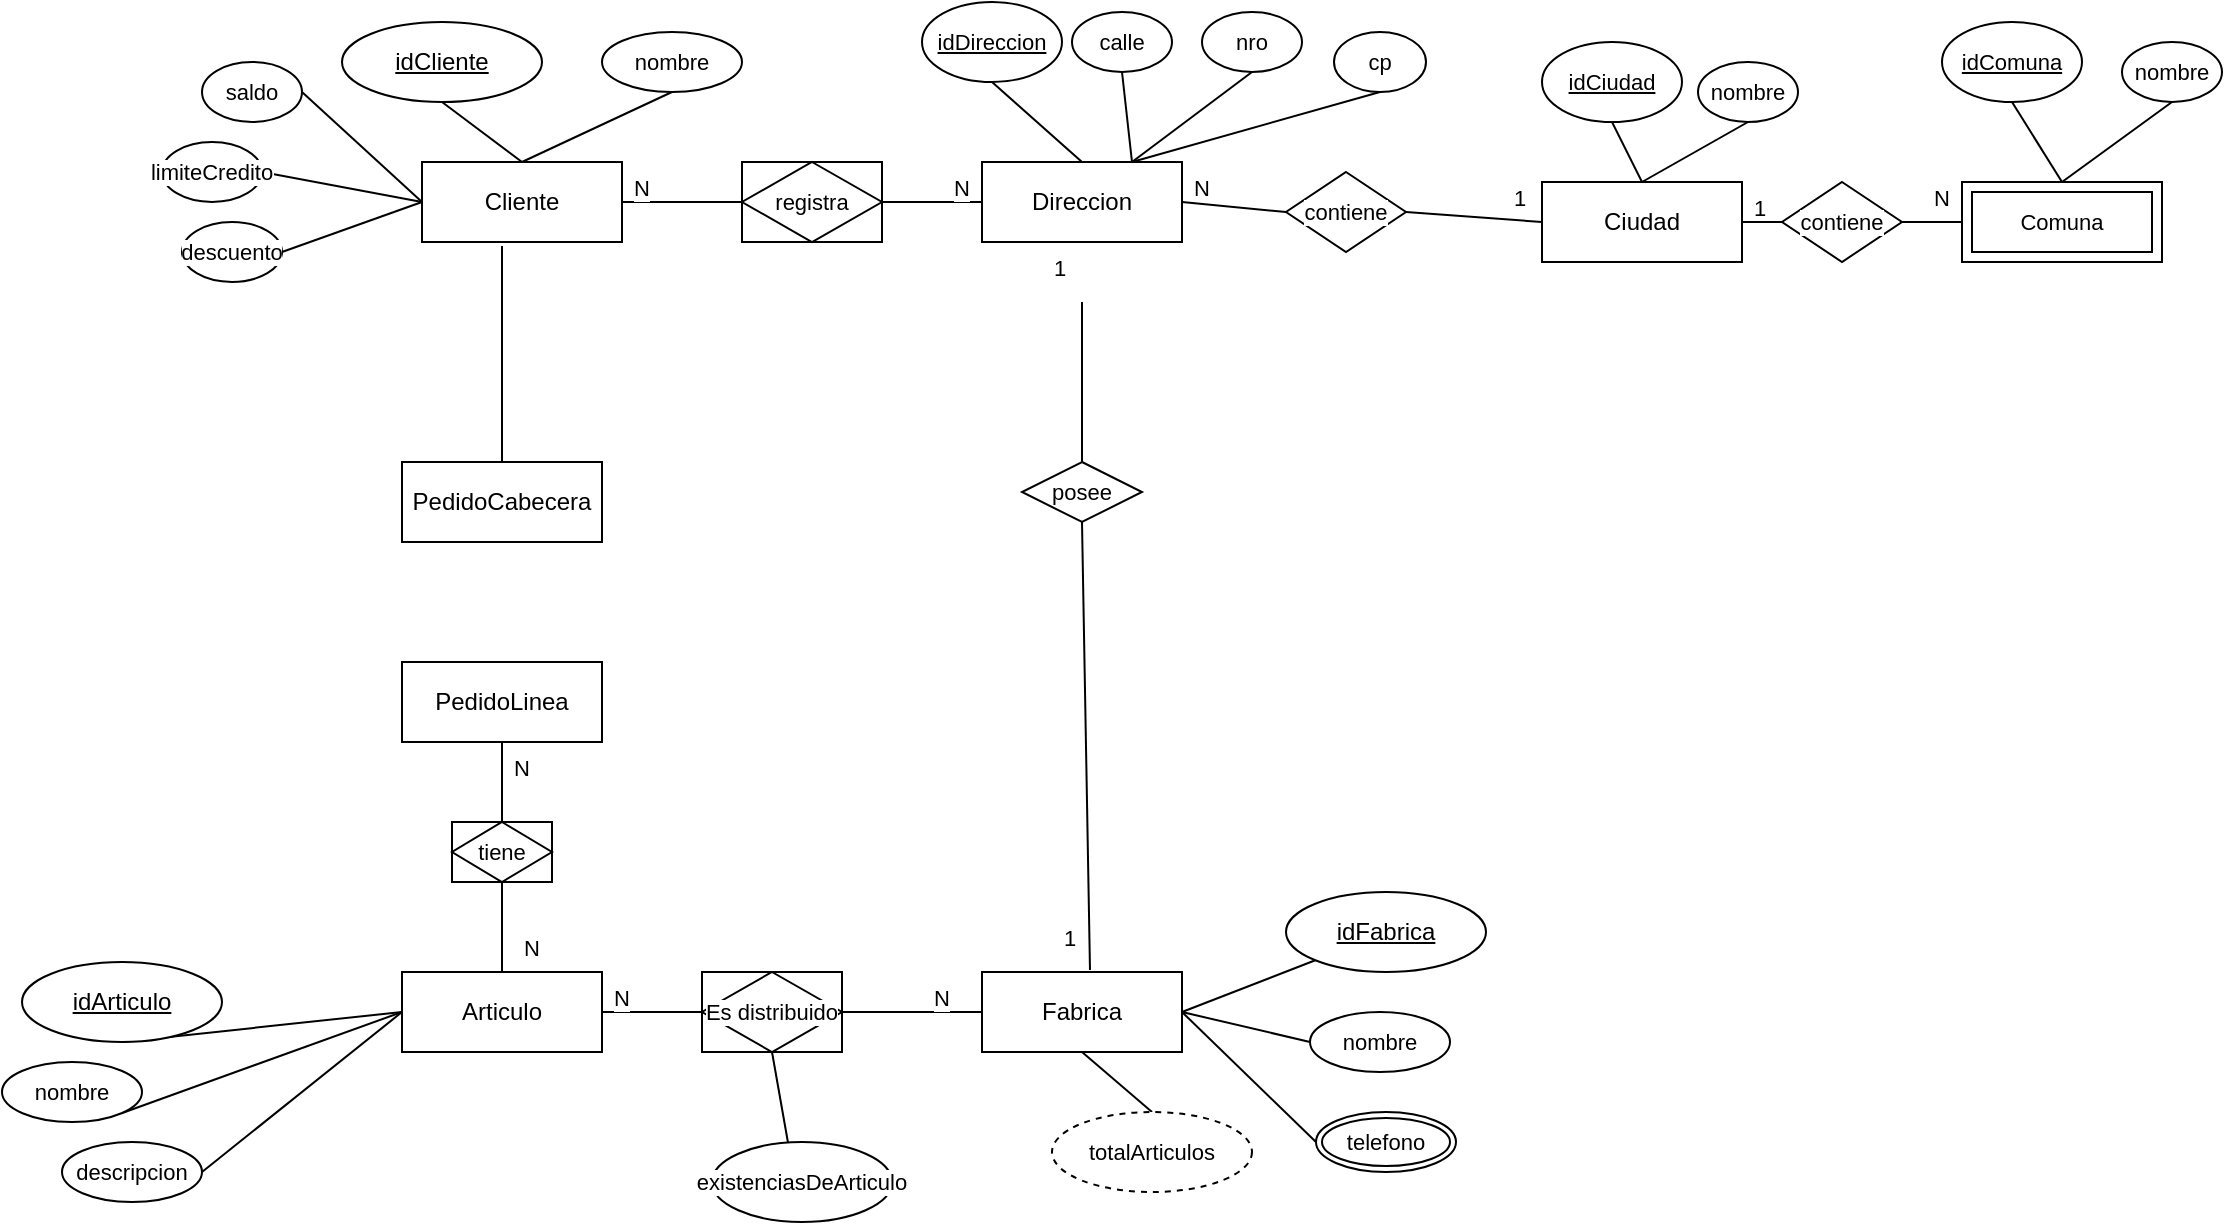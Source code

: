 <mxfile version="28.2.3">
  <diagram name="Página-1" id="HMyqzuP-YaRixjAc8txo">
    <mxGraphModel dx="2208" dy="591" grid="1" gridSize="10" guides="1" tooltips="1" connect="1" arrows="1" fold="1" page="1" pageScale="1" pageWidth="827" pageHeight="1169" math="0" shadow="0">
      <root>
        <mxCell id="0" />
        <mxCell id="1" parent="0" />
        <mxCell id="9C1GjOZOFPWC0YlwpQSf-6" style="edgeStyle=none;shape=connector;rounded=0;orthogonalLoop=1;jettySize=auto;html=1;exitX=1;exitY=0.5;exitDx=0;exitDy=0;entryX=0;entryY=0.5;entryDx=0;entryDy=0;strokeColor=default;align=center;verticalAlign=middle;fontFamily=Helvetica;fontSize=11;fontColor=default;labelBackgroundColor=default;endArrow=none;" edge="1" parent="1" source="9C1GjOZOFPWC0YlwpQSf-15" target="9C1GjOZOFPWC0YlwpQSf-3">
          <mxGeometry relative="1" as="geometry" />
        </mxCell>
        <mxCell id="9C1GjOZOFPWC0YlwpQSf-1" value="Cliente" style="whiteSpace=wrap;html=1;align=center;" vertex="1" parent="1">
          <mxGeometry x="-30" y="100" width="100" height="40" as="geometry" />
        </mxCell>
        <mxCell id="9C1GjOZOFPWC0YlwpQSf-24" style="edgeStyle=none;shape=connector;rounded=0;orthogonalLoop=1;jettySize=auto;html=1;exitX=0.5;exitY=1;exitDx=0;exitDy=0;entryX=0.5;entryY=0;entryDx=0;entryDy=0;strokeColor=default;align=center;verticalAlign=middle;fontFamily=Helvetica;fontSize=11;fontColor=default;labelBackgroundColor=default;endArrow=none;" edge="1" parent="1" source="9C1GjOZOFPWC0YlwpQSf-2" target="9C1GjOZOFPWC0YlwpQSf-1">
          <mxGeometry relative="1" as="geometry" />
        </mxCell>
        <mxCell id="9C1GjOZOFPWC0YlwpQSf-2" value="idCliente" style="ellipse;whiteSpace=wrap;html=1;align=center;fontStyle=4;" vertex="1" parent="1">
          <mxGeometry x="-70" y="30" width="100" height="40" as="geometry" />
        </mxCell>
        <mxCell id="9C1GjOZOFPWC0YlwpQSf-12" style="edgeStyle=none;shape=connector;rounded=0;orthogonalLoop=1;jettySize=auto;html=1;exitX=0.75;exitY=0;exitDx=0;exitDy=0;entryX=0.5;entryY=1;entryDx=0;entryDy=0;strokeColor=default;align=center;verticalAlign=middle;fontFamily=Helvetica;fontSize=11;fontColor=default;labelBackgroundColor=default;endArrow=none;" edge="1" parent="1" source="9C1GjOZOFPWC0YlwpQSf-3" target="9C1GjOZOFPWC0YlwpQSf-7">
          <mxGeometry relative="1" as="geometry" />
        </mxCell>
        <mxCell id="9C1GjOZOFPWC0YlwpQSf-13" style="edgeStyle=none;shape=connector;rounded=0;orthogonalLoop=1;jettySize=auto;html=1;exitX=0.75;exitY=0;exitDx=0;exitDy=0;entryX=0.5;entryY=1;entryDx=0;entryDy=0;strokeColor=default;align=center;verticalAlign=middle;fontFamily=Helvetica;fontSize=11;fontColor=default;labelBackgroundColor=default;endArrow=none;" edge="1" parent="1" source="9C1GjOZOFPWC0YlwpQSf-3" target="9C1GjOZOFPWC0YlwpQSf-11">
          <mxGeometry relative="1" as="geometry" />
        </mxCell>
        <mxCell id="9C1GjOZOFPWC0YlwpQSf-14" style="edgeStyle=none;shape=connector;rounded=0;orthogonalLoop=1;jettySize=auto;html=1;exitX=0.75;exitY=0;exitDx=0;exitDy=0;entryX=0.5;entryY=1;entryDx=0;entryDy=0;strokeColor=default;align=center;verticalAlign=middle;fontFamily=Helvetica;fontSize=11;fontColor=default;labelBackgroundColor=default;endArrow=none;" edge="1" parent="1" source="9C1GjOZOFPWC0YlwpQSf-3" target="9C1GjOZOFPWC0YlwpQSf-10">
          <mxGeometry relative="1" as="geometry" />
        </mxCell>
        <mxCell id="9C1GjOZOFPWC0YlwpQSf-81" style="edgeStyle=none;shape=connector;rounded=0;orthogonalLoop=1;jettySize=auto;html=1;exitX=1;exitY=0.5;exitDx=0;exitDy=0;entryX=0;entryY=0.5;entryDx=0;entryDy=0;strokeColor=default;align=center;verticalAlign=middle;fontFamily=Helvetica;fontSize=11;fontColor=default;labelBackgroundColor=default;endArrow=none;" edge="1" parent="1" source="9C1GjOZOFPWC0YlwpQSf-84" target="9C1GjOZOFPWC0YlwpQSf-68">
          <mxGeometry relative="1" as="geometry" />
        </mxCell>
        <mxCell id="9C1GjOZOFPWC0YlwpQSf-3" value="Direccion" style="whiteSpace=wrap;html=1;align=center;" vertex="1" parent="1">
          <mxGeometry x="250" y="100" width="100" height="40" as="geometry" />
        </mxCell>
        <mxCell id="9C1GjOZOFPWC0YlwpQSf-7" value="calle" style="ellipse;whiteSpace=wrap;html=1;align=center;fontFamily=Helvetica;fontSize=11;fontColor=default;labelBackgroundColor=default;" vertex="1" parent="1">
          <mxGeometry x="295" y="25" width="50" height="30" as="geometry" />
        </mxCell>
        <mxCell id="9C1GjOZOFPWC0YlwpQSf-9" style="edgeStyle=none;shape=connector;rounded=0;orthogonalLoop=1;jettySize=auto;html=1;exitX=0.5;exitY=1;exitDx=0;exitDy=0;entryX=0.5;entryY=0;entryDx=0;entryDy=0;strokeColor=default;align=center;verticalAlign=middle;fontFamily=Helvetica;fontSize=11;fontColor=default;labelBackgroundColor=default;endArrow=none;" edge="1" parent="1" source="9C1GjOZOFPWC0YlwpQSf-8" target="9C1GjOZOFPWC0YlwpQSf-3">
          <mxGeometry relative="1" as="geometry" />
        </mxCell>
        <mxCell id="9C1GjOZOFPWC0YlwpQSf-8" value="idDireccion" style="ellipse;whiteSpace=wrap;html=1;align=center;fontStyle=4;fontFamily=Helvetica;fontSize=11;fontColor=default;labelBackgroundColor=default;" vertex="1" parent="1">
          <mxGeometry x="220" y="20" width="70" height="40" as="geometry" />
        </mxCell>
        <mxCell id="9C1GjOZOFPWC0YlwpQSf-10" value="cp" style="ellipse;whiteSpace=wrap;html=1;align=center;fontFamily=Helvetica;fontSize=11;fontColor=default;labelBackgroundColor=default;" vertex="1" parent="1">
          <mxGeometry x="426" y="35" width="46" height="30" as="geometry" />
        </mxCell>
        <mxCell id="9C1GjOZOFPWC0YlwpQSf-11" value="nro" style="ellipse;whiteSpace=wrap;html=1;align=center;fontFamily=Helvetica;fontSize=11;fontColor=default;labelBackgroundColor=default;" vertex="1" parent="1">
          <mxGeometry x="360" y="25" width="50" height="30" as="geometry" />
        </mxCell>
        <mxCell id="9C1GjOZOFPWC0YlwpQSf-16" value="" style="edgeStyle=none;shape=connector;rounded=0;orthogonalLoop=1;jettySize=auto;html=1;exitX=1;exitY=0.5;exitDx=0;exitDy=0;entryX=0;entryY=0.5;entryDx=0;entryDy=0;strokeColor=default;align=center;verticalAlign=middle;fontFamily=Helvetica;fontSize=11;fontColor=default;labelBackgroundColor=default;endArrow=none;" edge="1" parent="1" source="9C1GjOZOFPWC0YlwpQSf-1" target="9C1GjOZOFPWC0YlwpQSf-15">
          <mxGeometry relative="1" as="geometry">
            <mxPoint x="130" y="120" as="sourcePoint" />
            <mxPoint x="250" y="120" as="targetPoint" />
          </mxGeometry>
        </mxCell>
        <mxCell id="9C1GjOZOFPWC0YlwpQSf-15" value="registra" style="shape=associativeEntity;whiteSpace=wrap;html=1;align=center;fontFamily=Helvetica;fontSize=11;fontColor=default;labelBackgroundColor=default;" vertex="1" parent="1">
          <mxGeometry x="130" y="100" width="70" height="40" as="geometry" />
        </mxCell>
        <mxCell id="9C1GjOZOFPWC0YlwpQSf-17" value="N" style="text;strokeColor=none;fillColor=none;spacingLeft=4;spacingRight=4;overflow=hidden;rotatable=0;points=[[0,0.5],[1,0.5]];portConstraint=eastwest;fontSize=11;whiteSpace=wrap;html=1;fontFamily=Helvetica;fontColor=default;labelBackgroundColor=default;" vertex="1" parent="1">
          <mxGeometry x="230" y="100" width="20" height="30" as="geometry" />
        </mxCell>
        <mxCell id="9C1GjOZOFPWC0YlwpQSf-19" value="N" style="text;strokeColor=none;fillColor=none;spacingLeft=4;spacingRight=4;overflow=hidden;rotatable=0;points=[[0,0.5],[1,0.5]];portConstraint=eastwest;fontSize=11;whiteSpace=wrap;html=1;fontFamily=Helvetica;fontColor=default;labelBackgroundColor=default;" vertex="1" parent="1">
          <mxGeometry x="70" y="100" width="20" height="30" as="geometry" />
        </mxCell>
        <mxCell id="9C1GjOZOFPWC0YlwpQSf-23" style="edgeStyle=none;shape=connector;rounded=0;orthogonalLoop=1;jettySize=auto;html=1;exitX=1;exitY=0.5;exitDx=0;exitDy=0;entryX=0;entryY=0.5;entryDx=0;entryDy=0;strokeColor=default;align=center;verticalAlign=middle;fontFamily=Helvetica;fontSize=11;fontColor=default;labelBackgroundColor=default;endArrow=none;" edge="1" parent="1" source="9C1GjOZOFPWC0YlwpQSf-21" target="9C1GjOZOFPWC0YlwpQSf-1">
          <mxGeometry relative="1" as="geometry" />
        </mxCell>
        <mxCell id="9C1GjOZOFPWC0YlwpQSf-21" value="saldo" style="ellipse;whiteSpace=wrap;html=1;align=center;fontFamily=Helvetica;fontSize=11;fontColor=default;labelBackgroundColor=default;" vertex="1" parent="1">
          <mxGeometry x="-140" y="50" width="50" height="30" as="geometry" />
        </mxCell>
        <mxCell id="9C1GjOZOFPWC0YlwpQSf-26" style="edgeStyle=none;shape=connector;rounded=0;orthogonalLoop=1;jettySize=auto;html=1;exitX=0.5;exitY=1;exitDx=0;exitDy=0;entryX=0.5;entryY=0;entryDx=0;entryDy=0;strokeColor=default;align=center;verticalAlign=middle;fontFamily=Helvetica;fontSize=11;fontColor=default;labelBackgroundColor=default;endArrow=none;" edge="1" parent="1" source="9C1GjOZOFPWC0YlwpQSf-25" target="9C1GjOZOFPWC0YlwpQSf-1">
          <mxGeometry relative="1" as="geometry" />
        </mxCell>
        <mxCell id="9C1GjOZOFPWC0YlwpQSf-25" value="nombre" style="ellipse;whiteSpace=wrap;html=1;align=center;fontFamily=Helvetica;fontSize=11;fontColor=default;labelBackgroundColor=default;" vertex="1" parent="1">
          <mxGeometry x="60" y="35" width="70" height="30" as="geometry" />
        </mxCell>
        <mxCell id="9C1GjOZOFPWC0YlwpQSf-31" style="edgeStyle=none;shape=connector;rounded=0;orthogonalLoop=1;jettySize=auto;html=1;exitX=1;exitY=0.5;exitDx=0;exitDy=0;entryX=0;entryY=0.5;entryDx=0;entryDy=0;strokeColor=default;align=center;verticalAlign=middle;fontFamily=Helvetica;fontSize=11;fontColor=default;labelBackgroundColor=default;endArrow=none;" edge="1" parent="1" source="9C1GjOZOFPWC0YlwpQSf-30" target="9C1GjOZOFPWC0YlwpQSf-1">
          <mxGeometry relative="1" as="geometry" />
        </mxCell>
        <mxCell id="9C1GjOZOFPWC0YlwpQSf-30" value="limiteCredito" style="ellipse;whiteSpace=wrap;html=1;align=center;fontFamily=Helvetica;fontSize=11;fontColor=default;labelBackgroundColor=default;" vertex="1" parent="1">
          <mxGeometry x="-160" y="90" width="50" height="30" as="geometry" />
        </mxCell>
        <mxCell id="9C1GjOZOFPWC0YlwpQSf-33" style="edgeStyle=none;shape=connector;rounded=0;orthogonalLoop=1;jettySize=auto;html=1;exitX=1;exitY=0.5;exitDx=0;exitDy=0;entryX=0;entryY=0.5;entryDx=0;entryDy=0;strokeColor=default;align=center;verticalAlign=middle;fontFamily=Helvetica;fontSize=11;fontColor=default;labelBackgroundColor=default;endArrow=none;" edge="1" parent="1" source="9C1GjOZOFPWC0YlwpQSf-32" target="9C1GjOZOFPWC0YlwpQSf-1">
          <mxGeometry relative="1" as="geometry" />
        </mxCell>
        <mxCell id="9C1GjOZOFPWC0YlwpQSf-32" value="descuento" style="ellipse;whiteSpace=wrap;html=1;align=center;fontFamily=Helvetica;fontSize=11;fontColor=default;labelBackgroundColor=default;" vertex="1" parent="1">
          <mxGeometry x="-150" y="130" width="50" height="30" as="geometry" />
        </mxCell>
        <mxCell id="9C1GjOZOFPWC0YlwpQSf-36" style="edgeStyle=none;shape=connector;rounded=0;orthogonalLoop=1;jettySize=auto;html=1;exitX=1;exitY=0.5;exitDx=0;exitDy=0;entryX=0;entryY=0.5;entryDx=0;entryDy=0;strokeColor=default;align=center;verticalAlign=middle;fontFamily=Helvetica;fontSize=11;fontColor=default;labelBackgroundColor=default;endArrow=none;" edge="1" parent="1" source="9C1GjOZOFPWC0YlwpQSf-37" target="9C1GjOZOFPWC0YlwpQSf-35">
          <mxGeometry relative="1" as="geometry" />
        </mxCell>
        <mxCell id="9C1GjOZOFPWC0YlwpQSf-34" value="Articulo" style="whiteSpace=wrap;html=1;align=center;" vertex="1" parent="1">
          <mxGeometry x="-40" y="505" width="100" height="40" as="geometry" />
        </mxCell>
        <mxCell id="9C1GjOZOFPWC0YlwpQSf-58" style="edgeStyle=none;shape=connector;rounded=0;orthogonalLoop=1;jettySize=auto;html=1;exitX=1;exitY=0.5;exitDx=0;exitDy=0;entryX=0;entryY=0.5;entryDx=0;entryDy=0;strokeColor=default;align=center;verticalAlign=middle;fontFamily=Helvetica;fontSize=11;fontColor=default;labelBackgroundColor=default;endArrow=none;" edge="1" parent="1" source="9C1GjOZOFPWC0YlwpQSf-35" target="9C1GjOZOFPWC0YlwpQSf-57">
          <mxGeometry relative="1" as="geometry" />
        </mxCell>
        <mxCell id="9C1GjOZOFPWC0YlwpQSf-59" style="edgeStyle=none;shape=connector;rounded=0;orthogonalLoop=1;jettySize=auto;html=1;exitX=0.5;exitY=0;exitDx=0;exitDy=0;entryX=0.5;entryY=1;entryDx=0;entryDy=0;strokeColor=default;align=center;verticalAlign=middle;fontFamily=Helvetica;fontSize=11;fontColor=default;labelBackgroundColor=default;endArrow=none;" edge="1" parent="1" source="9C1GjOZOFPWC0YlwpQSf-125" target="9C1GjOZOFPWC0YlwpQSf-3">
          <mxGeometry relative="1" as="geometry">
            <mxPoint x="160" y="145" as="targetPoint" />
          </mxGeometry>
        </mxCell>
        <mxCell id="9C1GjOZOFPWC0YlwpQSf-35" value="Fabrica" style="whiteSpace=wrap;html=1;align=center;" vertex="1" parent="1">
          <mxGeometry x="250" y="505" width="100" height="40" as="geometry" />
        </mxCell>
        <mxCell id="9C1GjOZOFPWC0YlwpQSf-38" value="" style="edgeStyle=none;shape=connector;rounded=0;orthogonalLoop=1;jettySize=auto;html=1;exitX=1;exitY=0.5;exitDx=0;exitDy=0;entryX=0;entryY=0.5;entryDx=0;entryDy=0;strokeColor=default;align=center;verticalAlign=middle;fontFamily=Helvetica;fontSize=11;fontColor=default;labelBackgroundColor=default;endArrow=none;" edge="1" parent="1" source="9C1GjOZOFPWC0YlwpQSf-34" target="9C1GjOZOFPWC0YlwpQSf-37">
          <mxGeometry relative="1" as="geometry">
            <mxPoint x="60" y="525" as="sourcePoint" />
            <mxPoint x="190" y="525" as="targetPoint" />
          </mxGeometry>
        </mxCell>
        <mxCell id="9C1GjOZOFPWC0YlwpQSf-37" value="Es distribuido" style="shape=associativeEntity;whiteSpace=wrap;html=1;align=center;fontFamily=Helvetica;fontSize=11;fontColor=default;labelBackgroundColor=default;" vertex="1" parent="1">
          <mxGeometry x="110" y="505" width="70" height="40" as="geometry" />
        </mxCell>
        <mxCell id="9C1GjOZOFPWC0YlwpQSf-39" value="N" style="text;strokeColor=none;fillColor=none;spacingLeft=4;spacingRight=4;overflow=hidden;rotatable=0;points=[[0,0.5],[1,0.5]];portConstraint=eastwest;fontSize=11;whiteSpace=wrap;html=1;fontFamily=Helvetica;fontColor=default;labelBackgroundColor=default;" vertex="1" parent="1">
          <mxGeometry x="220" y="505" width="20" height="30" as="geometry" />
        </mxCell>
        <mxCell id="9C1GjOZOFPWC0YlwpQSf-40" value="N" style="text;strokeColor=none;fillColor=none;spacingLeft=4;spacingRight=4;overflow=hidden;rotatable=0;points=[[0,0.5],[1,0.5]];portConstraint=eastwest;fontSize=11;whiteSpace=wrap;html=1;fontFamily=Helvetica;fontColor=default;labelBackgroundColor=default;" vertex="1" parent="1">
          <mxGeometry x="60" y="505" width="20" height="30" as="geometry" />
        </mxCell>
        <mxCell id="9C1GjOZOFPWC0YlwpQSf-51" style="edgeStyle=none;shape=connector;rounded=0;orthogonalLoop=1;jettySize=auto;html=1;exitX=0.5;exitY=1;exitDx=0;exitDy=0;strokeColor=default;align=center;verticalAlign=middle;fontFamily=Helvetica;fontSize=11;fontColor=default;labelBackgroundColor=default;endArrow=none;entryX=0.5;entryY=1;entryDx=0;entryDy=0;" edge="1" parent="1" source="9C1GjOZOFPWC0YlwpQSf-43" target="9C1GjOZOFPWC0YlwpQSf-37">
          <mxGeometry relative="1" as="geometry">
            <mxPoint x="145" y="550" as="targetPoint" />
          </mxGeometry>
        </mxCell>
        <mxCell id="9C1GjOZOFPWC0YlwpQSf-43" value="existenciasDeArticulo" style="ellipse;whiteSpace=wrap;html=1;align=center;fontFamily=Helvetica;fontSize=11;fontColor=default;labelBackgroundColor=default;" vertex="1" parent="1">
          <mxGeometry x="115" y="590" width="90" height="40" as="geometry" />
        </mxCell>
        <mxCell id="9C1GjOZOFPWC0YlwpQSf-48" style="edgeStyle=none;shape=connector;rounded=0;orthogonalLoop=1;jettySize=auto;html=1;exitX=0.5;exitY=1;exitDx=0;exitDy=0;entryX=0;entryY=0.5;entryDx=0;entryDy=0;strokeColor=default;align=center;verticalAlign=middle;fontFamily=Helvetica;fontSize=11;fontColor=default;labelBackgroundColor=default;endArrow=none;" edge="1" parent="1" source="9C1GjOZOFPWC0YlwpQSf-44" target="9C1GjOZOFPWC0YlwpQSf-34">
          <mxGeometry relative="1" as="geometry" />
        </mxCell>
        <mxCell id="9C1GjOZOFPWC0YlwpQSf-44" value="idArticulo" style="ellipse;whiteSpace=wrap;html=1;align=center;fontStyle=4;" vertex="1" parent="1">
          <mxGeometry x="-230" y="500" width="100" height="40" as="geometry" />
        </mxCell>
        <mxCell id="9C1GjOZOFPWC0YlwpQSf-50" style="edgeStyle=none;shape=connector;rounded=0;orthogonalLoop=1;jettySize=auto;html=1;exitX=0;exitY=1;exitDx=0;exitDy=0;entryX=1;entryY=0.5;entryDx=0;entryDy=0;strokeColor=default;align=center;verticalAlign=middle;fontFamily=Helvetica;fontSize=11;fontColor=default;labelBackgroundColor=default;endArrow=none;" edge="1" parent="1" source="9C1GjOZOFPWC0YlwpQSf-49" target="9C1GjOZOFPWC0YlwpQSf-35">
          <mxGeometry relative="1" as="geometry" />
        </mxCell>
        <mxCell id="9C1GjOZOFPWC0YlwpQSf-49" value="idFabrica" style="ellipse;whiteSpace=wrap;html=1;align=center;fontStyle=4;" vertex="1" parent="1">
          <mxGeometry x="402" y="465" width="100" height="40" as="geometry" />
        </mxCell>
        <mxCell id="9C1GjOZOFPWC0YlwpQSf-52" style="edgeStyle=none;shape=connector;rounded=0;orthogonalLoop=1;jettySize=auto;html=1;exitX=1;exitY=1;exitDx=0;exitDy=0;strokeColor=default;align=center;verticalAlign=middle;fontFamily=Helvetica;fontSize=11;fontColor=default;labelBackgroundColor=default;endArrow=none;" edge="1" parent="1" source="9C1GjOZOFPWC0YlwpQSf-43" target="9C1GjOZOFPWC0YlwpQSf-43">
          <mxGeometry relative="1" as="geometry" />
        </mxCell>
        <mxCell id="9C1GjOZOFPWC0YlwpQSf-54" style="edgeStyle=none;shape=connector;rounded=0;orthogonalLoop=1;jettySize=auto;html=1;exitX=1;exitY=1;exitDx=0;exitDy=0;entryX=0;entryY=0.5;entryDx=0;entryDy=0;strokeColor=default;align=center;verticalAlign=middle;fontFamily=Helvetica;fontSize=11;fontColor=default;labelBackgroundColor=default;endArrow=none;" edge="1" parent="1" source="9C1GjOZOFPWC0YlwpQSf-53" target="9C1GjOZOFPWC0YlwpQSf-34">
          <mxGeometry relative="1" as="geometry" />
        </mxCell>
        <mxCell id="9C1GjOZOFPWC0YlwpQSf-53" value="nombre" style="ellipse;whiteSpace=wrap;html=1;align=center;fontFamily=Helvetica;fontSize=11;fontColor=default;labelBackgroundColor=default;" vertex="1" parent="1">
          <mxGeometry x="-240" y="550" width="70" height="30" as="geometry" />
        </mxCell>
        <mxCell id="9C1GjOZOFPWC0YlwpQSf-56" style="edgeStyle=none;shape=connector;rounded=0;orthogonalLoop=1;jettySize=auto;html=1;exitX=1;exitY=0.5;exitDx=0;exitDy=0;strokeColor=default;align=center;verticalAlign=middle;fontFamily=Helvetica;fontSize=11;fontColor=default;labelBackgroundColor=default;endArrow=none;" edge="1" parent="1" source="9C1GjOZOFPWC0YlwpQSf-55">
          <mxGeometry relative="1" as="geometry">
            <mxPoint x="-40" y="525" as="targetPoint" />
          </mxGeometry>
        </mxCell>
        <mxCell id="9C1GjOZOFPWC0YlwpQSf-55" value="descripcion" style="ellipse;whiteSpace=wrap;html=1;align=center;fontFamily=Helvetica;fontSize=11;fontColor=default;labelBackgroundColor=default;" vertex="1" parent="1">
          <mxGeometry x="-210" y="590" width="70" height="30" as="geometry" />
        </mxCell>
        <mxCell id="9C1GjOZOFPWC0YlwpQSf-57" value="nombre" style="ellipse;whiteSpace=wrap;html=1;align=center;fontFamily=Helvetica;fontSize=11;fontColor=default;labelBackgroundColor=default;" vertex="1" parent="1">
          <mxGeometry x="414" y="525" width="70" height="30" as="geometry" />
        </mxCell>
        <mxCell id="9C1GjOZOFPWC0YlwpQSf-61" style="edgeStyle=none;shape=connector;rounded=0;orthogonalLoop=1;jettySize=auto;html=1;exitX=0;exitY=0.5;exitDx=0;exitDy=0;strokeColor=default;align=center;verticalAlign=middle;fontFamily=Helvetica;fontSize=11;fontColor=default;labelBackgroundColor=default;endArrow=none;" edge="1" parent="1" source="9C1GjOZOFPWC0YlwpQSf-60">
          <mxGeometry relative="1" as="geometry">
            <mxPoint x="350" y="525" as="targetPoint" />
          </mxGeometry>
        </mxCell>
        <mxCell id="9C1GjOZOFPWC0YlwpQSf-60" value="telefono" style="ellipse;shape=doubleEllipse;margin=3;whiteSpace=wrap;html=1;align=center;fontFamily=Helvetica;fontSize=11;fontColor=default;labelBackgroundColor=default;" vertex="1" parent="1">
          <mxGeometry x="417" y="575" width="70" height="30" as="geometry" />
        </mxCell>
        <mxCell id="9C1GjOZOFPWC0YlwpQSf-65" value="" style="edgeStyle=none;shape=connector;rounded=0;orthogonalLoop=1;jettySize=auto;html=1;exitX=0.475;exitY=0.967;exitDx=0;exitDy=0;entryX=0.5;entryY=1;entryDx=0;entryDy=0;strokeColor=default;align=center;verticalAlign=middle;fontFamily=Helvetica;fontSize=11;fontColor=default;labelBackgroundColor=default;endArrow=none;exitPerimeter=0;" edge="1" parent="1" source="9C1GjOZOFPWC0YlwpQSf-63" target="9C1GjOZOFPWC0YlwpQSf-64">
          <mxGeometry relative="1" as="geometry">
            <mxPoint x="300" y="505" as="sourcePoint" />
            <mxPoint x="372" y="290.0" as="targetPoint" />
          </mxGeometry>
        </mxCell>
        <mxCell id="9C1GjOZOFPWC0YlwpQSf-64" value="posee" style="shape=rhombus;perimeter=rhombusPerimeter;whiteSpace=wrap;html=1;align=center;fontFamily=Helvetica;fontSize=11;fontColor=default;labelBackgroundColor=default;" vertex="1" parent="1">
          <mxGeometry x="270" y="250" width="60" height="30" as="geometry" />
        </mxCell>
        <mxCell id="9C1GjOZOFPWC0YlwpQSf-67" style="edgeStyle=none;shape=connector;rounded=0;orthogonalLoop=1;jettySize=auto;html=1;exitX=0.5;exitY=0;exitDx=0;exitDy=0;entryX=0.5;entryY=1;entryDx=0;entryDy=0;strokeColor=default;align=center;verticalAlign=middle;fontFamily=Helvetica;fontSize=11;fontColor=default;labelBackgroundColor=default;endArrow=none;" edge="1" parent="1" target="9C1GjOZOFPWC0YlwpQSf-35">
          <mxGeometry relative="1" as="geometry">
            <mxPoint x="335" y="575" as="sourcePoint" />
          </mxGeometry>
        </mxCell>
        <mxCell id="9C1GjOZOFPWC0YlwpQSf-78" style="edgeStyle=none;shape=connector;rounded=0;orthogonalLoop=1;jettySize=auto;html=1;exitX=1;exitY=0.5;exitDx=0;exitDy=0;entryX=0;entryY=0.5;entryDx=0;entryDy=0;strokeColor=default;align=center;verticalAlign=middle;fontFamily=Helvetica;fontSize=11;fontColor=default;labelBackgroundColor=default;endArrow=none;" edge="1" parent="1" source="9C1GjOZOFPWC0YlwpQSf-82" target="9C1GjOZOFPWC0YlwpQSf-70">
          <mxGeometry relative="1" as="geometry" />
        </mxCell>
        <mxCell id="9C1GjOZOFPWC0YlwpQSf-88" value="" style="edgeStyle=none;shape=connector;rounded=0;orthogonalLoop=1;jettySize=auto;html=1;strokeColor=default;align=center;verticalAlign=middle;fontFamily=Helvetica;fontSize=11;fontColor=default;labelBackgroundColor=default;endArrow=none;" edge="1" parent="1" source="9C1GjOZOFPWC0YlwpQSf-68" target="9C1GjOZOFPWC0YlwpQSf-82">
          <mxGeometry relative="1" as="geometry" />
        </mxCell>
        <mxCell id="9C1GjOZOFPWC0YlwpQSf-68" value="Ciudad" style="whiteSpace=wrap;html=1;align=center;" vertex="1" parent="1">
          <mxGeometry x="530" y="110" width="100" height="40" as="geometry" />
        </mxCell>
        <mxCell id="9C1GjOZOFPWC0YlwpQSf-76" style="edgeStyle=none;shape=connector;rounded=0;orthogonalLoop=1;jettySize=auto;html=1;exitX=0.5;exitY=1;exitDx=0;exitDy=0;entryX=0.5;entryY=0;entryDx=0;entryDy=0;strokeColor=default;align=center;verticalAlign=middle;fontFamily=Helvetica;fontSize=11;fontColor=default;labelBackgroundColor=default;endArrow=none;" edge="1" parent="1" source="9C1GjOZOFPWC0YlwpQSf-69" target="9C1GjOZOFPWC0YlwpQSf-68">
          <mxGeometry relative="1" as="geometry" />
        </mxCell>
        <mxCell id="9C1GjOZOFPWC0YlwpQSf-69" value="idCiudad" style="ellipse;whiteSpace=wrap;html=1;align=center;fontStyle=4;fontFamily=Helvetica;fontSize=11;fontColor=default;labelBackgroundColor=default;" vertex="1" parent="1">
          <mxGeometry x="530" y="40" width="70" height="40" as="geometry" />
        </mxCell>
        <mxCell id="9C1GjOZOFPWC0YlwpQSf-70" value="Comuna" style="shape=ext;margin=3;double=1;whiteSpace=wrap;html=1;align=center;fontFamily=Helvetica;fontSize=11;fontColor=default;labelBackgroundColor=default;" vertex="1" parent="1">
          <mxGeometry x="740" y="110" width="100" height="40" as="geometry" />
        </mxCell>
        <mxCell id="9C1GjOZOFPWC0YlwpQSf-74" style="edgeStyle=none;shape=connector;rounded=0;orthogonalLoop=1;jettySize=auto;html=1;exitX=0.5;exitY=1;exitDx=0;exitDy=0;entryX=0.5;entryY=0;entryDx=0;entryDy=0;strokeColor=default;align=center;verticalAlign=middle;fontFamily=Helvetica;fontSize=11;fontColor=default;labelBackgroundColor=default;endArrow=none;" edge="1" parent="1" source="9C1GjOZOFPWC0YlwpQSf-71" target="9C1GjOZOFPWC0YlwpQSf-70">
          <mxGeometry relative="1" as="geometry" />
        </mxCell>
        <mxCell id="9C1GjOZOFPWC0YlwpQSf-71" value="idComuna" style="ellipse;whiteSpace=wrap;html=1;align=center;fontStyle=4;fontFamily=Helvetica;fontSize=11;fontColor=default;labelBackgroundColor=default;" vertex="1" parent="1">
          <mxGeometry x="730" y="30" width="70" height="40" as="geometry" />
        </mxCell>
        <mxCell id="9C1GjOZOFPWC0YlwpQSf-77" style="edgeStyle=none;shape=connector;rounded=0;orthogonalLoop=1;jettySize=auto;html=1;exitX=0.5;exitY=1;exitDx=0;exitDy=0;entryX=0.5;entryY=0;entryDx=0;entryDy=0;strokeColor=default;align=center;verticalAlign=middle;fontFamily=Helvetica;fontSize=11;fontColor=default;labelBackgroundColor=default;endArrow=none;" edge="1" parent="1" source="9C1GjOZOFPWC0YlwpQSf-72" target="9C1GjOZOFPWC0YlwpQSf-68">
          <mxGeometry relative="1" as="geometry" />
        </mxCell>
        <mxCell id="9C1GjOZOFPWC0YlwpQSf-72" value="nombre" style="ellipse;whiteSpace=wrap;html=1;align=center;fontFamily=Helvetica;fontSize=11;fontColor=default;labelBackgroundColor=default;" vertex="1" parent="1">
          <mxGeometry x="608" y="50" width="50" height="30" as="geometry" />
        </mxCell>
        <mxCell id="9C1GjOZOFPWC0YlwpQSf-75" style="edgeStyle=none;shape=connector;rounded=0;orthogonalLoop=1;jettySize=auto;html=1;exitX=0.5;exitY=1;exitDx=0;exitDy=0;entryX=0.5;entryY=0;entryDx=0;entryDy=0;strokeColor=default;align=center;verticalAlign=middle;fontFamily=Helvetica;fontSize=11;fontColor=default;labelBackgroundColor=default;endArrow=none;" edge="1" parent="1" source="9C1GjOZOFPWC0YlwpQSf-73" target="9C1GjOZOFPWC0YlwpQSf-70">
          <mxGeometry relative="1" as="geometry" />
        </mxCell>
        <mxCell id="9C1GjOZOFPWC0YlwpQSf-73" value="nombre" style="ellipse;whiteSpace=wrap;html=1;align=center;fontFamily=Helvetica;fontSize=11;fontColor=default;labelBackgroundColor=default;" vertex="1" parent="1">
          <mxGeometry x="820" y="40" width="50" height="30" as="geometry" />
        </mxCell>
        <mxCell id="9C1GjOZOFPWC0YlwpQSf-79" value="N" style="text;strokeColor=none;fillColor=none;spacingLeft=4;spacingRight=4;overflow=hidden;rotatable=0;points=[[0,0.5],[1,0.5]];portConstraint=eastwest;fontSize=11;whiteSpace=wrap;html=1;fontFamily=Helvetica;fontColor=default;labelBackgroundColor=default;" vertex="1" parent="1">
          <mxGeometry x="720" y="105" width="20" height="30" as="geometry" />
        </mxCell>
        <mxCell id="9C1GjOZOFPWC0YlwpQSf-80" value="1" style="text;strokeColor=none;fillColor=none;spacingLeft=4;spacingRight=4;overflow=hidden;rotatable=0;points=[[0,0.5],[1,0.5]];portConstraint=eastwest;fontSize=11;whiteSpace=wrap;html=1;fontFamily=Helvetica;fontColor=default;labelBackgroundColor=default;" vertex="1" parent="1">
          <mxGeometry x="630" y="110" width="20" height="30" as="geometry" />
        </mxCell>
        <mxCell id="9C1GjOZOFPWC0YlwpQSf-83" value="" style="edgeStyle=none;shape=connector;rounded=0;orthogonalLoop=1;jettySize=auto;html=1;exitX=1;exitY=0.5;exitDx=0;exitDy=0;entryX=0;entryY=0.5;entryDx=0;entryDy=0;strokeColor=default;align=center;verticalAlign=middle;fontFamily=Helvetica;fontSize=11;fontColor=default;labelBackgroundColor=default;endArrow=none;" edge="1" parent="1" source="9C1GjOZOFPWC0YlwpQSf-68" target="9C1GjOZOFPWC0YlwpQSf-82">
          <mxGeometry relative="1" as="geometry">
            <mxPoint x="630" y="130" as="sourcePoint" />
            <mxPoint x="740" y="130" as="targetPoint" />
          </mxGeometry>
        </mxCell>
        <mxCell id="9C1GjOZOFPWC0YlwpQSf-82" value="contiene" style="shape=rhombus;perimeter=rhombusPerimeter;whiteSpace=wrap;html=1;align=center;fontFamily=Helvetica;fontSize=11;fontColor=default;labelBackgroundColor=default;" vertex="1" parent="1">
          <mxGeometry x="650" y="110" width="60" height="40" as="geometry" />
        </mxCell>
        <mxCell id="9C1GjOZOFPWC0YlwpQSf-85" value="" style="edgeStyle=none;shape=connector;rounded=0;orthogonalLoop=1;jettySize=auto;html=1;exitX=1;exitY=0.5;exitDx=0;exitDy=0;entryX=0;entryY=0.5;entryDx=0;entryDy=0;strokeColor=default;align=center;verticalAlign=middle;fontFamily=Helvetica;fontSize=11;fontColor=default;labelBackgroundColor=default;endArrow=none;" edge="1" parent="1" source="9C1GjOZOFPWC0YlwpQSf-3" target="9C1GjOZOFPWC0YlwpQSf-84">
          <mxGeometry relative="1" as="geometry">
            <mxPoint x="350" y="120" as="sourcePoint" />
            <mxPoint x="530" y="130" as="targetPoint" />
          </mxGeometry>
        </mxCell>
        <mxCell id="9C1GjOZOFPWC0YlwpQSf-84" value="contiene" style="shape=rhombus;perimeter=rhombusPerimeter;whiteSpace=wrap;html=1;align=center;fontFamily=Helvetica;fontSize=11;fontColor=default;labelBackgroundColor=default;" vertex="1" parent="1">
          <mxGeometry x="402" y="105" width="60" height="40" as="geometry" />
        </mxCell>
        <mxCell id="9C1GjOZOFPWC0YlwpQSf-89" value="N" style="text;strokeColor=none;fillColor=none;spacingLeft=4;spacingRight=4;overflow=hidden;rotatable=0;points=[[0,0.5],[1,0.5]];portConstraint=eastwest;fontSize=11;whiteSpace=wrap;html=1;fontFamily=Helvetica;fontColor=default;labelBackgroundColor=default;" vertex="1" parent="1">
          <mxGeometry x="350" y="100" width="20" height="30" as="geometry" />
        </mxCell>
        <mxCell id="9C1GjOZOFPWC0YlwpQSf-90" value="1" style="text;strokeColor=none;fillColor=none;spacingLeft=4;spacingRight=4;overflow=hidden;rotatable=0;points=[[0,0.5],[1,0.5]];portConstraint=eastwest;fontSize=11;whiteSpace=wrap;html=1;fontFamily=Helvetica;fontColor=default;labelBackgroundColor=default;" vertex="1" parent="1">
          <mxGeometry x="510" y="105" width="20" height="30" as="geometry" />
        </mxCell>
        <mxCell id="9C1GjOZOFPWC0YlwpQSf-100" style="edgeStyle=none;shape=connector;rounded=0;orthogonalLoop=1;jettySize=auto;html=1;exitX=0.5;exitY=1;exitDx=0;exitDy=0;entryX=0.5;entryY=0;entryDx=0;entryDy=0;strokeColor=default;align=center;verticalAlign=middle;fontFamily=Helvetica;fontSize=11;fontColor=default;labelBackgroundColor=default;endArrow=none;" edge="1" parent="1" source="9C1GjOZOFPWC0YlwpQSf-103" target="9C1GjOZOFPWC0YlwpQSf-34">
          <mxGeometry relative="1" as="geometry" />
        </mxCell>
        <mxCell id="9C1GjOZOFPWC0YlwpQSf-91" value="PedidoLinea" style="whiteSpace=wrap;html=1;align=center;" vertex="1" parent="1">
          <mxGeometry x="-40" y="350" width="100" height="40" as="geometry" />
        </mxCell>
        <mxCell id="9C1GjOZOFPWC0YlwpQSf-94" value="" style="edgeStyle=none;shape=connector;rounded=0;orthogonalLoop=1;jettySize=auto;html=1;exitX=0.5;exitY=0;exitDx=0;exitDy=0;entryX=0.5;entryY=1;entryDx=0;entryDy=0;strokeColor=default;align=center;verticalAlign=middle;fontFamily=Helvetica;fontSize=11;fontColor=default;labelBackgroundColor=default;endArrow=none;" edge="1" parent="1" source="9C1GjOZOFPWC0YlwpQSf-35" target="9C1GjOZOFPWC0YlwpQSf-63">
          <mxGeometry relative="1" as="geometry">
            <mxPoint x="300" y="505" as="sourcePoint" />
            <mxPoint x="340" y="430" as="targetPoint" />
          </mxGeometry>
        </mxCell>
        <mxCell id="9C1GjOZOFPWC0YlwpQSf-63" value="1" style="text;strokeColor=none;fillColor=none;spacingLeft=4;spacingRight=4;overflow=hidden;rotatable=0;points=[[0,0.5],[1,0.5]];portConstraint=eastwest;fontSize=11;whiteSpace=wrap;html=1;fontFamily=Helvetica;fontColor=default;labelBackgroundColor=default;" vertex="1" parent="1">
          <mxGeometry x="285" y="475" width="40" height="30" as="geometry" />
        </mxCell>
        <mxCell id="9C1GjOZOFPWC0YlwpQSf-101" value="N" style="text;strokeColor=none;fillColor=none;spacingLeft=4;spacingRight=4;overflow=hidden;rotatable=0;points=[[0,0.5],[1,0.5]];portConstraint=eastwest;fontSize=11;whiteSpace=wrap;html=1;fontFamily=Helvetica;fontColor=default;labelBackgroundColor=default;" vertex="1" parent="1">
          <mxGeometry x="15" y="480" width="20" height="30" as="geometry" />
        </mxCell>
        <mxCell id="9C1GjOZOFPWC0YlwpQSf-102" value="N" style="text;strokeColor=none;fillColor=none;spacingLeft=4;spacingRight=4;overflow=hidden;rotatable=0;points=[[0,0.5],[1,0.5]];portConstraint=eastwest;fontSize=11;whiteSpace=wrap;html=1;fontFamily=Helvetica;fontColor=default;labelBackgroundColor=default;" vertex="1" parent="1">
          <mxGeometry x="10" y="390" width="20" height="30" as="geometry" />
        </mxCell>
        <mxCell id="9C1GjOZOFPWC0YlwpQSf-119" value="totalArticulos" style="ellipse;whiteSpace=wrap;html=1;align=center;dashed=1;fontFamily=Helvetica;fontSize=11;fontColor=default;labelBackgroundColor=default;" vertex="1" parent="1">
          <mxGeometry x="285" y="575" width="100" height="40" as="geometry" />
        </mxCell>
        <mxCell id="9C1GjOZOFPWC0YlwpQSf-122" value="PedidoCabecera" style="whiteSpace=wrap;html=1;align=center;" vertex="1" parent="1">
          <mxGeometry x="-40" y="250" width="100" height="40" as="geometry" />
        </mxCell>
        <mxCell id="9C1GjOZOFPWC0YlwpQSf-123" value="" style="edgeStyle=none;shape=connector;rounded=0;orthogonalLoop=1;jettySize=auto;html=1;exitX=0.5;exitY=1;exitDx=0;exitDy=0;entryX=0.5;entryY=0;entryDx=0;entryDy=0;strokeColor=default;align=center;verticalAlign=middle;fontFamily=Helvetica;fontSize=11;fontColor=default;labelBackgroundColor=default;endArrow=none;" edge="1" parent="1" source="9C1GjOZOFPWC0YlwpQSf-91" target="9C1GjOZOFPWC0YlwpQSf-103">
          <mxGeometry relative="1" as="geometry">
            <mxPoint x="10" y="390" as="sourcePoint" />
            <mxPoint x="10" y="505" as="targetPoint" />
          </mxGeometry>
        </mxCell>
        <mxCell id="9C1GjOZOFPWC0YlwpQSf-103" value="tiene" style="shape=associativeEntity;whiteSpace=wrap;html=1;align=center;fontFamily=Helvetica;fontSize=11;fontColor=default;labelBackgroundColor=default;" vertex="1" parent="1">
          <mxGeometry x="-15" y="430" width="50" height="30" as="geometry" />
        </mxCell>
        <mxCell id="9C1GjOZOFPWC0YlwpQSf-126" value="" style="edgeStyle=none;shape=connector;rounded=0;orthogonalLoop=1;jettySize=auto;html=1;exitX=0.5;exitY=0;exitDx=0;exitDy=0;entryX=0.5;entryY=1;entryDx=0;entryDy=0;strokeColor=default;align=center;verticalAlign=middle;fontFamily=Helvetica;fontSize=11;fontColor=default;labelBackgroundColor=default;endArrow=none;" edge="1" parent="1" source="9C1GjOZOFPWC0YlwpQSf-64" target="9C1GjOZOFPWC0YlwpQSf-125">
          <mxGeometry relative="1" as="geometry">
            <mxPoint x="300" y="250" as="sourcePoint" />
            <mxPoint x="300" y="140" as="targetPoint" />
          </mxGeometry>
        </mxCell>
        <mxCell id="9C1GjOZOFPWC0YlwpQSf-125" value="1" style="text;strokeColor=none;fillColor=none;spacingLeft=4;spacingRight=4;overflow=hidden;rotatable=0;points=[[0,0.5],[1,0.5]];portConstraint=eastwest;fontSize=11;whiteSpace=wrap;html=1;fontFamily=Helvetica;fontColor=default;labelBackgroundColor=default;" vertex="1" parent="1">
          <mxGeometry x="280" y="140" width="40" height="30" as="geometry" />
        </mxCell>
        <mxCell id="9C1GjOZOFPWC0YlwpQSf-127" style="edgeStyle=none;shape=connector;rounded=0;orthogonalLoop=1;jettySize=auto;html=1;exitX=0.5;exitY=0;exitDx=0;exitDy=0;entryX=0.4;entryY=1.05;entryDx=0;entryDy=0;entryPerimeter=0;strokeColor=default;align=center;verticalAlign=middle;fontFamily=Helvetica;fontSize=11;fontColor=default;labelBackgroundColor=default;endArrow=none;" edge="1" parent="1" source="9C1GjOZOFPWC0YlwpQSf-122" target="9C1GjOZOFPWC0YlwpQSf-1">
          <mxGeometry relative="1" as="geometry" />
        </mxCell>
      </root>
    </mxGraphModel>
  </diagram>
</mxfile>
